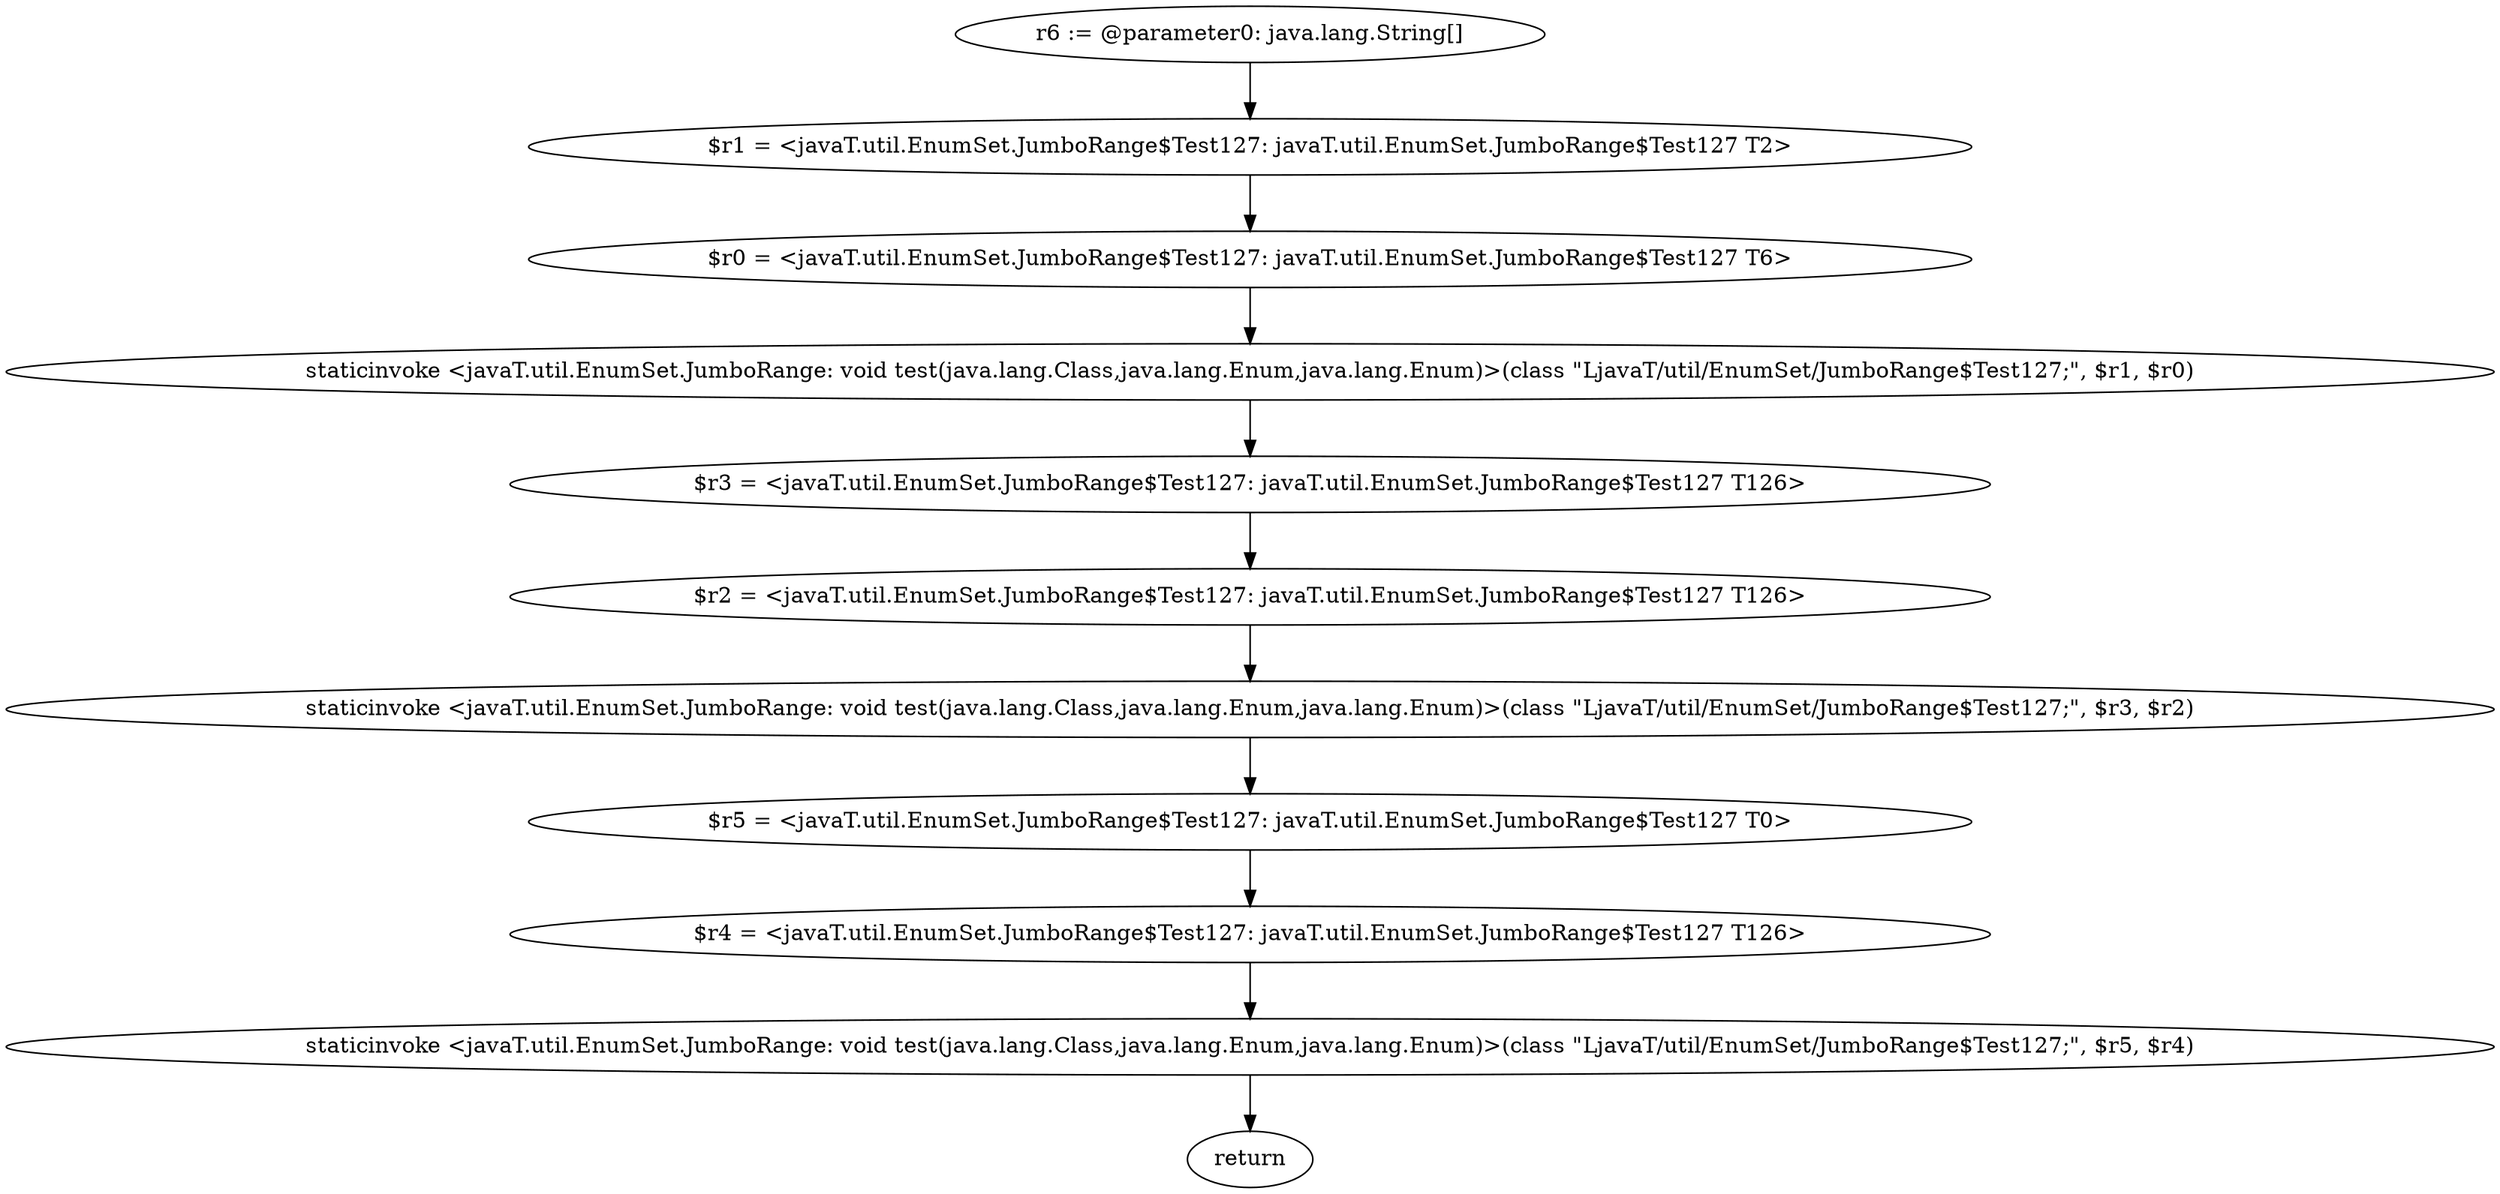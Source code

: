 digraph "unitGraph" {
    "r6 := @parameter0: java.lang.String[]"
    "$r1 = <javaT.util.EnumSet.JumboRange$Test127: javaT.util.EnumSet.JumboRange$Test127 T2>"
    "$r0 = <javaT.util.EnumSet.JumboRange$Test127: javaT.util.EnumSet.JumboRange$Test127 T6>"
    "staticinvoke <javaT.util.EnumSet.JumboRange: void test(java.lang.Class,java.lang.Enum,java.lang.Enum)>(class \"LjavaT/util/EnumSet/JumboRange$Test127;\", $r1, $r0)"
    "$r3 = <javaT.util.EnumSet.JumboRange$Test127: javaT.util.EnumSet.JumboRange$Test127 T126>"
    "$r2 = <javaT.util.EnumSet.JumboRange$Test127: javaT.util.EnumSet.JumboRange$Test127 T126>"
    "staticinvoke <javaT.util.EnumSet.JumboRange: void test(java.lang.Class,java.lang.Enum,java.lang.Enum)>(class \"LjavaT/util/EnumSet/JumboRange$Test127;\", $r3, $r2)"
    "$r5 = <javaT.util.EnumSet.JumboRange$Test127: javaT.util.EnumSet.JumboRange$Test127 T0>"
    "$r4 = <javaT.util.EnumSet.JumboRange$Test127: javaT.util.EnumSet.JumboRange$Test127 T126>"
    "staticinvoke <javaT.util.EnumSet.JumboRange: void test(java.lang.Class,java.lang.Enum,java.lang.Enum)>(class \"LjavaT/util/EnumSet/JumboRange$Test127;\", $r5, $r4)"
    "return"
    "r6 := @parameter0: java.lang.String[]"->"$r1 = <javaT.util.EnumSet.JumboRange$Test127: javaT.util.EnumSet.JumboRange$Test127 T2>";
    "$r1 = <javaT.util.EnumSet.JumboRange$Test127: javaT.util.EnumSet.JumboRange$Test127 T2>"->"$r0 = <javaT.util.EnumSet.JumboRange$Test127: javaT.util.EnumSet.JumboRange$Test127 T6>";
    "$r0 = <javaT.util.EnumSet.JumboRange$Test127: javaT.util.EnumSet.JumboRange$Test127 T6>"->"staticinvoke <javaT.util.EnumSet.JumboRange: void test(java.lang.Class,java.lang.Enum,java.lang.Enum)>(class \"LjavaT/util/EnumSet/JumboRange$Test127;\", $r1, $r0)";
    "staticinvoke <javaT.util.EnumSet.JumboRange: void test(java.lang.Class,java.lang.Enum,java.lang.Enum)>(class \"LjavaT/util/EnumSet/JumboRange$Test127;\", $r1, $r0)"->"$r3 = <javaT.util.EnumSet.JumboRange$Test127: javaT.util.EnumSet.JumboRange$Test127 T126>";
    "$r3 = <javaT.util.EnumSet.JumboRange$Test127: javaT.util.EnumSet.JumboRange$Test127 T126>"->"$r2 = <javaT.util.EnumSet.JumboRange$Test127: javaT.util.EnumSet.JumboRange$Test127 T126>";
    "$r2 = <javaT.util.EnumSet.JumboRange$Test127: javaT.util.EnumSet.JumboRange$Test127 T126>"->"staticinvoke <javaT.util.EnumSet.JumboRange: void test(java.lang.Class,java.lang.Enum,java.lang.Enum)>(class \"LjavaT/util/EnumSet/JumboRange$Test127;\", $r3, $r2)";
    "staticinvoke <javaT.util.EnumSet.JumboRange: void test(java.lang.Class,java.lang.Enum,java.lang.Enum)>(class \"LjavaT/util/EnumSet/JumboRange$Test127;\", $r3, $r2)"->"$r5 = <javaT.util.EnumSet.JumboRange$Test127: javaT.util.EnumSet.JumboRange$Test127 T0>";
    "$r5 = <javaT.util.EnumSet.JumboRange$Test127: javaT.util.EnumSet.JumboRange$Test127 T0>"->"$r4 = <javaT.util.EnumSet.JumboRange$Test127: javaT.util.EnumSet.JumboRange$Test127 T126>";
    "$r4 = <javaT.util.EnumSet.JumboRange$Test127: javaT.util.EnumSet.JumboRange$Test127 T126>"->"staticinvoke <javaT.util.EnumSet.JumboRange: void test(java.lang.Class,java.lang.Enum,java.lang.Enum)>(class \"LjavaT/util/EnumSet/JumboRange$Test127;\", $r5, $r4)";
    "staticinvoke <javaT.util.EnumSet.JumboRange: void test(java.lang.Class,java.lang.Enum,java.lang.Enum)>(class \"LjavaT/util/EnumSet/JumboRange$Test127;\", $r5, $r4)"->"return";
}
